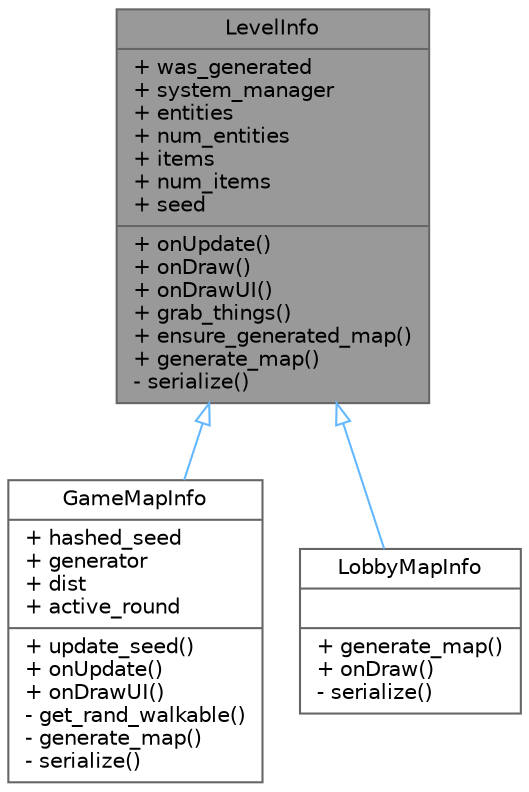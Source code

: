digraph "LevelInfo"
{
 // LATEX_PDF_SIZE
  bgcolor="transparent";
  edge [fontname=Helvetica,fontsize=10,labelfontname=Helvetica,labelfontsize=10];
  node [fontname=Helvetica,fontsize=10,shape=box,height=0.2,width=0.4];
  Node1 [shape=record,label="{LevelInfo\n|+ was_generated\l+ system_manager\l+ entities\l+ num_entities\l+ items\l+ num_items\l+ seed\l|+ onUpdate()\l+ onDraw()\l+ onDrawUI()\l+ grab_things()\l+ ensure_generated_map()\l+ generate_map()\l- serialize()\l}",height=0.2,width=0.4,color="gray40", fillcolor="grey60", style="filled", fontcolor="black",tooltip=" "];
  Node1 -> Node2 [dir="back",color="steelblue1",style="solid",arrowtail="onormal"];
  Node2 [shape=record,label="{GameMapInfo\n|+ hashed_seed\l+ generator\l+ dist\l+ active_round\l|+ update_seed()\l+ onUpdate()\l+ onDrawUI()\l- get_rand_walkable()\l- generate_map()\l- serialize()\l}",height=0.2,width=0.4,color="gray40", fillcolor="white", style="filled",URL="$da/d05/struct_game_map_info.html",tooltip=" "];
  Node1 -> Node3 [dir="back",color="steelblue1",style="solid",arrowtail="onormal"];
  Node3 [shape=record,label="{LobbyMapInfo\n||+ generate_map()\l+ onDraw()\l- serialize()\l}",height=0.2,width=0.4,color="gray40", fillcolor="white", style="filled",URL="$df/d04/struct_lobby_map_info.html",tooltip=" "];
}
